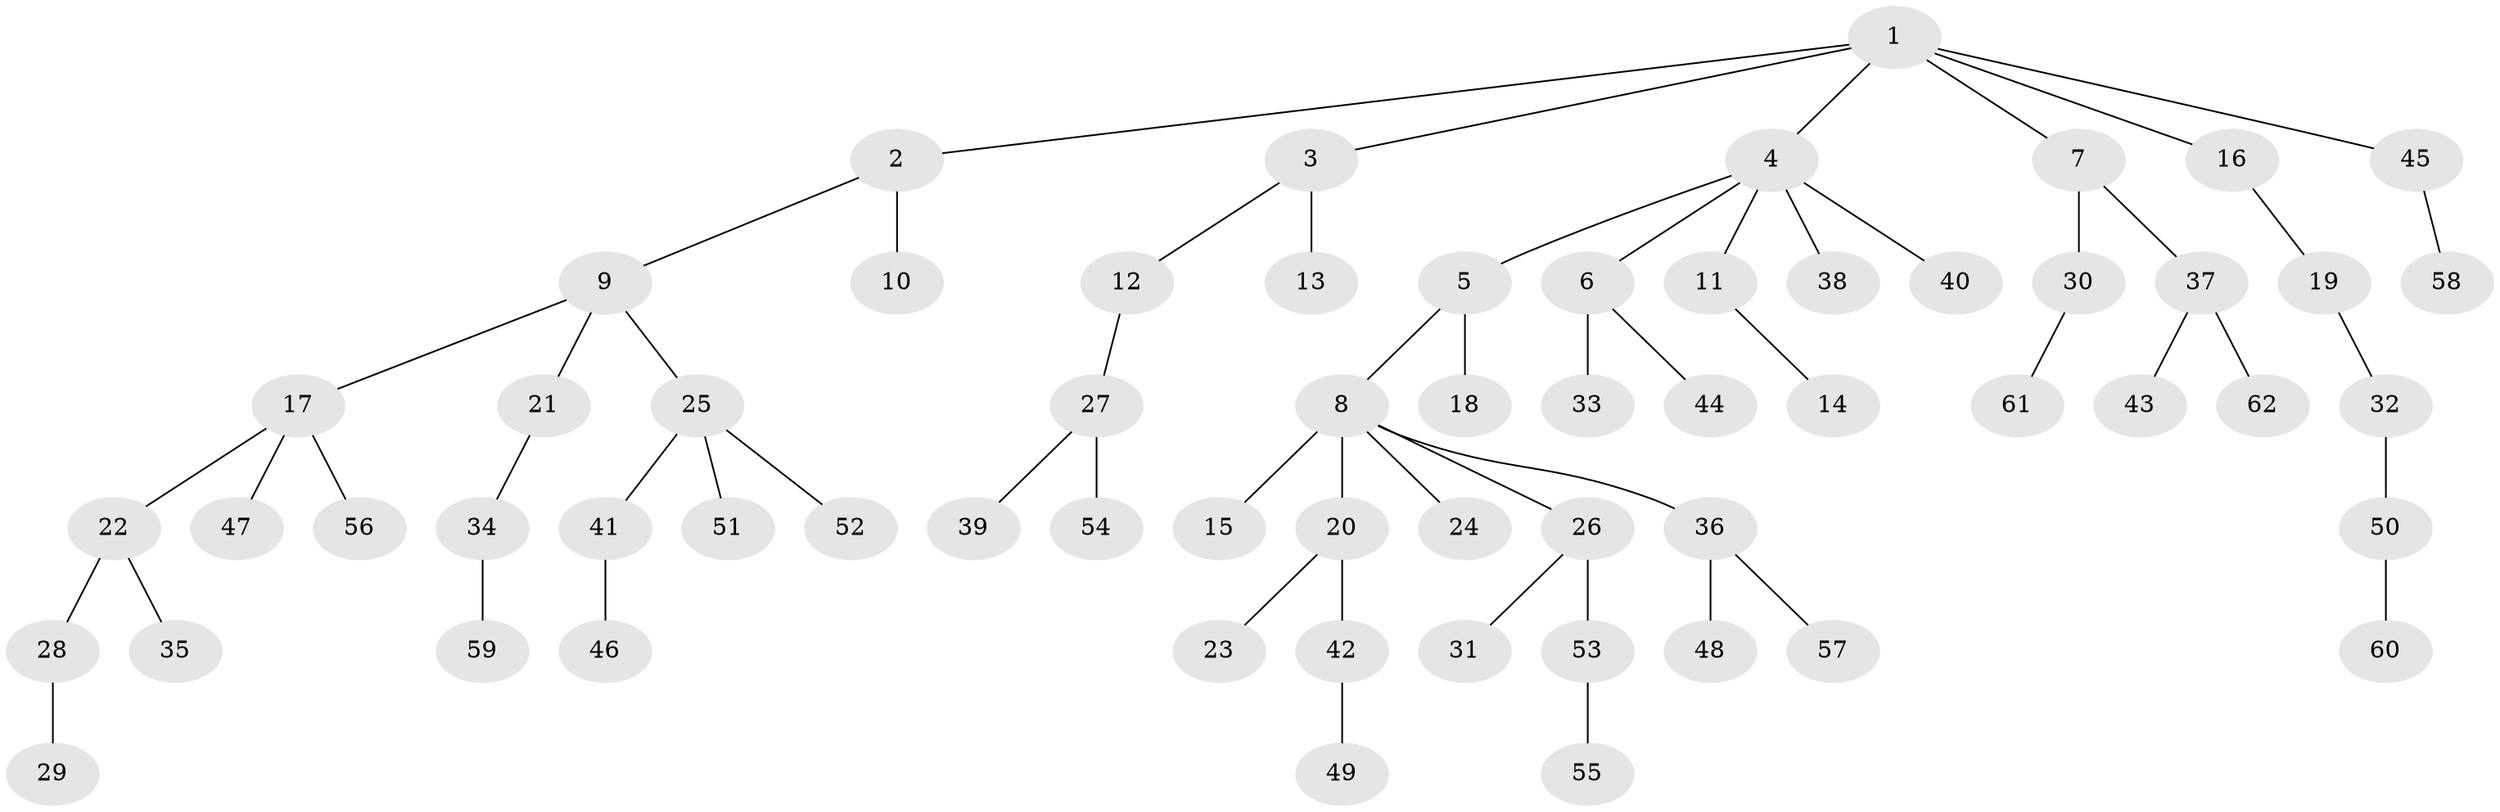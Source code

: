 // Generated by graph-tools (version 1.1) at 2025/11/02/27/25 16:11:27]
// undirected, 62 vertices, 61 edges
graph export_dot {
graph [start="1"]
  node [color=gray90,style=filled];
  1;
  2;
  3;
  4;
  5;
  6;
  7;
  8;
  9;
  10;
  11;
  12;
  13;
  14;
  15;
  16;
  17;
  18;
  19;
  20;
  21;
  22;
  23;
  24;
  25;
  26;
  27;
  28;
  29;
  30;
  31;
  32;
  33;
  34;
  35;
  36;
  37;
  38;
  39;
  40;
  41;
  42;
  43;
  44;
  45;
  46;
  47;
  48;
  49;
  50;
  51;
  52;
  53;
  54;
  55;
  56;
  57;
  58;
  59;
  60;
  61;
  62;
  1 -- 2;
  1 -- 3;
  1 -- 4;
  1 -- 7;
  1 -- 16;
  1 -- 45;
  2 -- 9;
  2 -- 10;
  3 -- 12;
  3 -- 13;
  4 -- 5;
  4 -- 6;
  4 -- 11;
  4 -- 38;
  4 -- 40;
  5 -- 8;
  5 -- 18;
  6 -- 33;
  6 -- 44;
  7 -- 30;
  7 -- 37;
  8 -- 15;
  8 -- 20;
  8 -- 24;
  8 -- 26;
  8 -- 36;
  9 -- 17;
  9 -- 21;
  9 -- 25;
  11 -- 14;
  12 -- 27;
  16 -- 19;
  17 -- 22;
  17 -- 47;
  17 -- 56;
  19 -- 32;
  20 -- 23;
  20 -- 42;
  21 -- 34;
  22 -- 28;
  22 -- 35;
  25 -- 41;
  25 -- 51;
  25 -- 52;
  26 -- 31;
  26 -- 53;
  27 -- 39;
  27 -- 54;
  28 -- 29;
  30 -- 61;
  32 -- 50;
  34 -- 59;
  36 -- 48;
  36 -- 57;
  37 -- 43;
  37 -- 62;
  41 -- 46;
  42 -- 49;
  45 -- 58;
  50 -- 60;
  53 -- 55;
}
